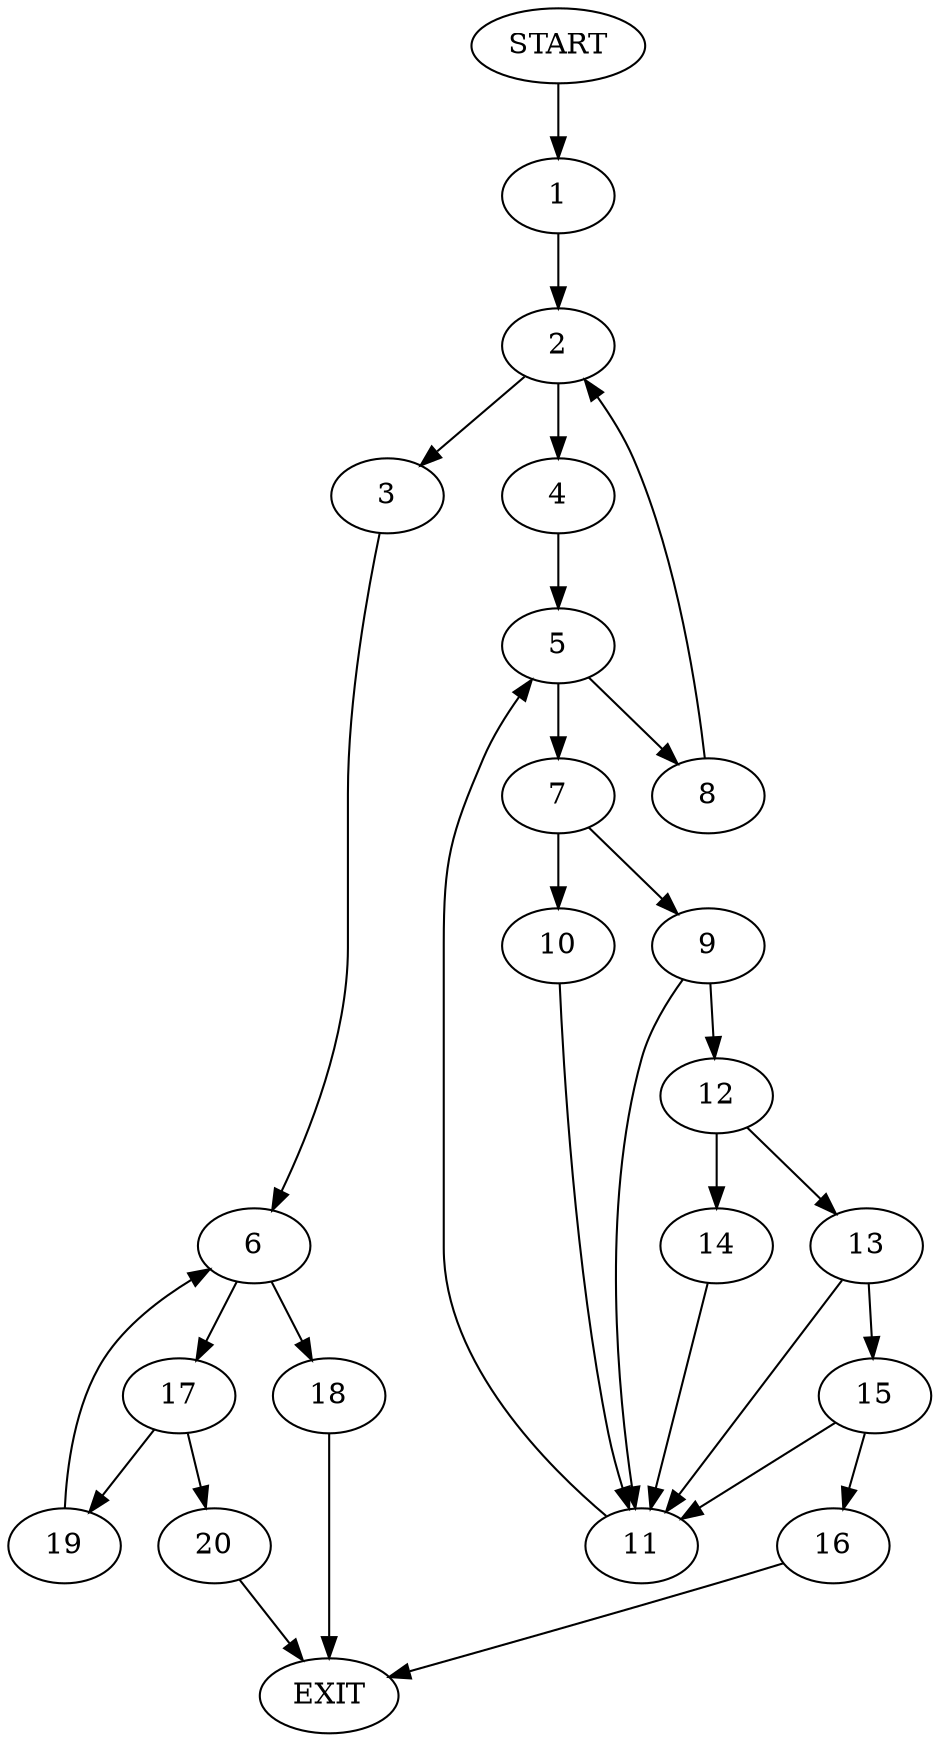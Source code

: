 digraph {
0 [label="START"]
21 [label="EXIT"]
0 -> 1
1 -> 2
2 -> 3
2 -> 4
4 -> 5
3 -> 6
5 -> 7
5 -> 8
7 -> 9
7 -> 10
8 -> 2
10 -> 11
9 -> 12
9 -> 11
11 -> 5
12 -> 13
12 -> 14
14 -> 11
13 -> 11
13 -> 15
15 -> 16
15 -> 11
16 -> 21
6 -> 17
6 -> 18
18 -> 21
17 -> 19
17 -> 20
20 -> 21
19 -> 6
}

